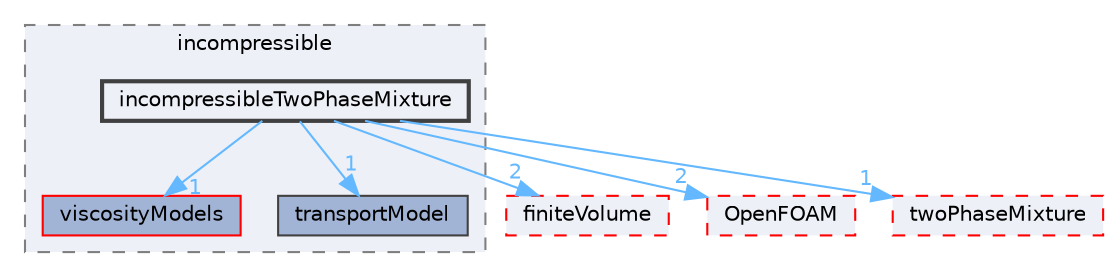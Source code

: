 digraph "src/transportModels/incompressible/incompressibleTwoPhaseMixture"
{
 // LATEX_PDF_SIZE
  bgcolor="transparent";
  edge [fontname=Helvetica,fontsize=10,labelfontname=Helvetica,labelfontsize=10];
  node [fontname=Helvetica,fontsize=10,shape=box,height=0.2,width=0.4];
  compound=true
  subgraph clusterdir_ba81af78f54c1241449acf985c81e6d8 {
    graph [ bgcolor="#edf0f7", pencolor="grey50", label="incompressible", fontname=Helvetica,fontsize=10 style="filled,dashed", URL="dir_ba81af78f54c1241449acf985c81e6d8.html",tooltip=""]
  dir_96098a512bec5be00e402918bdacabdd [label="viscosityModels", fillcolor="#a2b4d6", color="red", style="filled", URL="dir_96098a512bec5be00e402918bdacabdd.html",tooltip=""];
  dir_ffd138b15bd207e24563100224abf229 [label="transportModel", fillcolor="#a2b4d6", color="grey25", style="filled", URL="dir_ffd138b15bd207e24563100224abf229.html",tooltip=""];
  dir_7b850e59ff85632cd056b167bf6b51db [label="incompressibleTwoPhaseMixture", fillcolor="#edf0f7", color="grey25", style="filled,bold", URL="dir_7b850e59ff85632cd056b167bf6b51db.html",tooltip=""];
  }
  dir_9bd15774b555cf7259a6fa18f99fe99b [label="finiteVolume", fillcolor="#edf0f7", color="red", style="filled,dashed", URL="dir_9bd15774b555cf7259a6fa18f99fe99b.html",tooltip=""];
  dir_c5473ff19b20e6ec4dfe5c310b3778a8 [label="OpenFOAM", fillcolor="#edf0f7", color="red", style="filled,dashed", URL="dir_c5473ff19b20e6ec4dfe5c310b3778a8.html",tooltip=""];
  dir_eb16c39e798c85e23cdc92056469ea82 [label="twoPhaseMixture", fillcolor="#edf0f7", color="red", style="filled,dashed", URL="dir_eb16c39e798c85e23cdc92056469ea82.html",tooltip=""];
  dir_7b850e59ff85632cd056b167bf6b51db->dir_96098a512bec5be00e402918bdacabdd [headlabel="1", labeldistance=1.5 headhref="dir_001832_004286.html" href="dir_001832_004286.html" color="steelblue1" fontcolor="steelblue1"];
  dir_7b850e59ff85632cd056b167bf6b51db->dir_9bd15774b555cf7259a6fa18f99fe99b [headlabel="2", labeldistance=1.5 headhref="dir_001832_001387.html" href="dir_001832_001387.html" color="steelblue1" fontcolor="steelblue1"];
  dir_7b850e59ff85632cd056b167bf6b51db->dir_c5473ff19b20e6ec4dfe5c310b3778a8 [headlabel="2", labeldistance=1.5 headhref="dir_001832_002695.html" href="dir_001832_002695.html" color="steelblue1" fontcolor="steelblue1"];
  dir_7b850e59ff85632cd056b167bf6b51db->dir_eb16c39e798c85e23cdc92056469ea82 [headlabel="1", labeldistance=1.5 headhref="dir_001832_004169.html" href="dir_001832_004169.html" color="steelblue1" fontcolor="steelblue1"];
  dir_7b850e59ff85632cd056b167bf6b51db->dir_ffd138b15bd207e24563100224abf229 [headlabel="1", labeldistance=1.5 headhref="dir_001832_004111.html" href="dir_001832_004111.html" color="steelblue1" fontcolor="steelblue1"];
}
